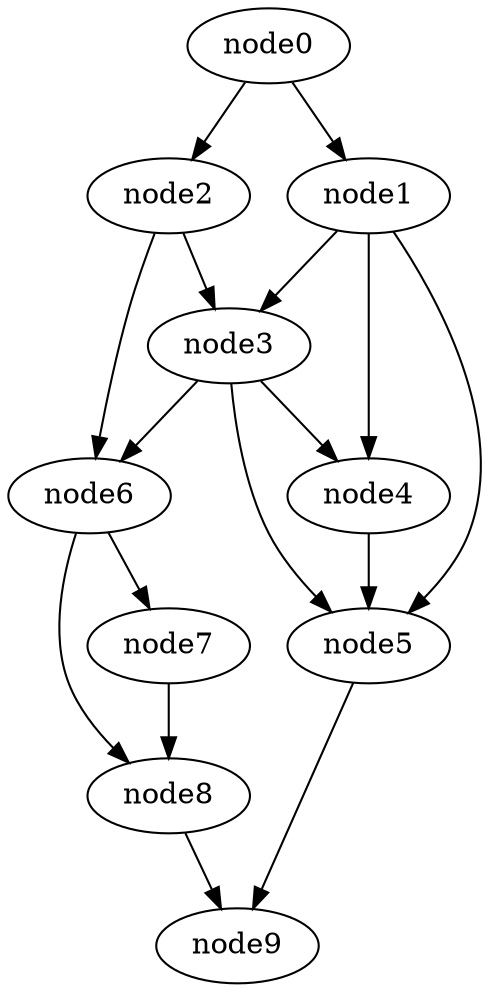 digraph g{
	node9
	node8 -> node9
	node7 -> node8
	node6 -> node8
	node6 -> node7
	node5 -> node9
	node4 -> node5
	node3 -> node6
	node3 -> node5
	node3 -> node4
	node2 -> node6
	node2 -> node3
	node1 -> node5
	node1 -> node4
	node1 -> node3
	node0 -> node2
	node0 -> node1
}
